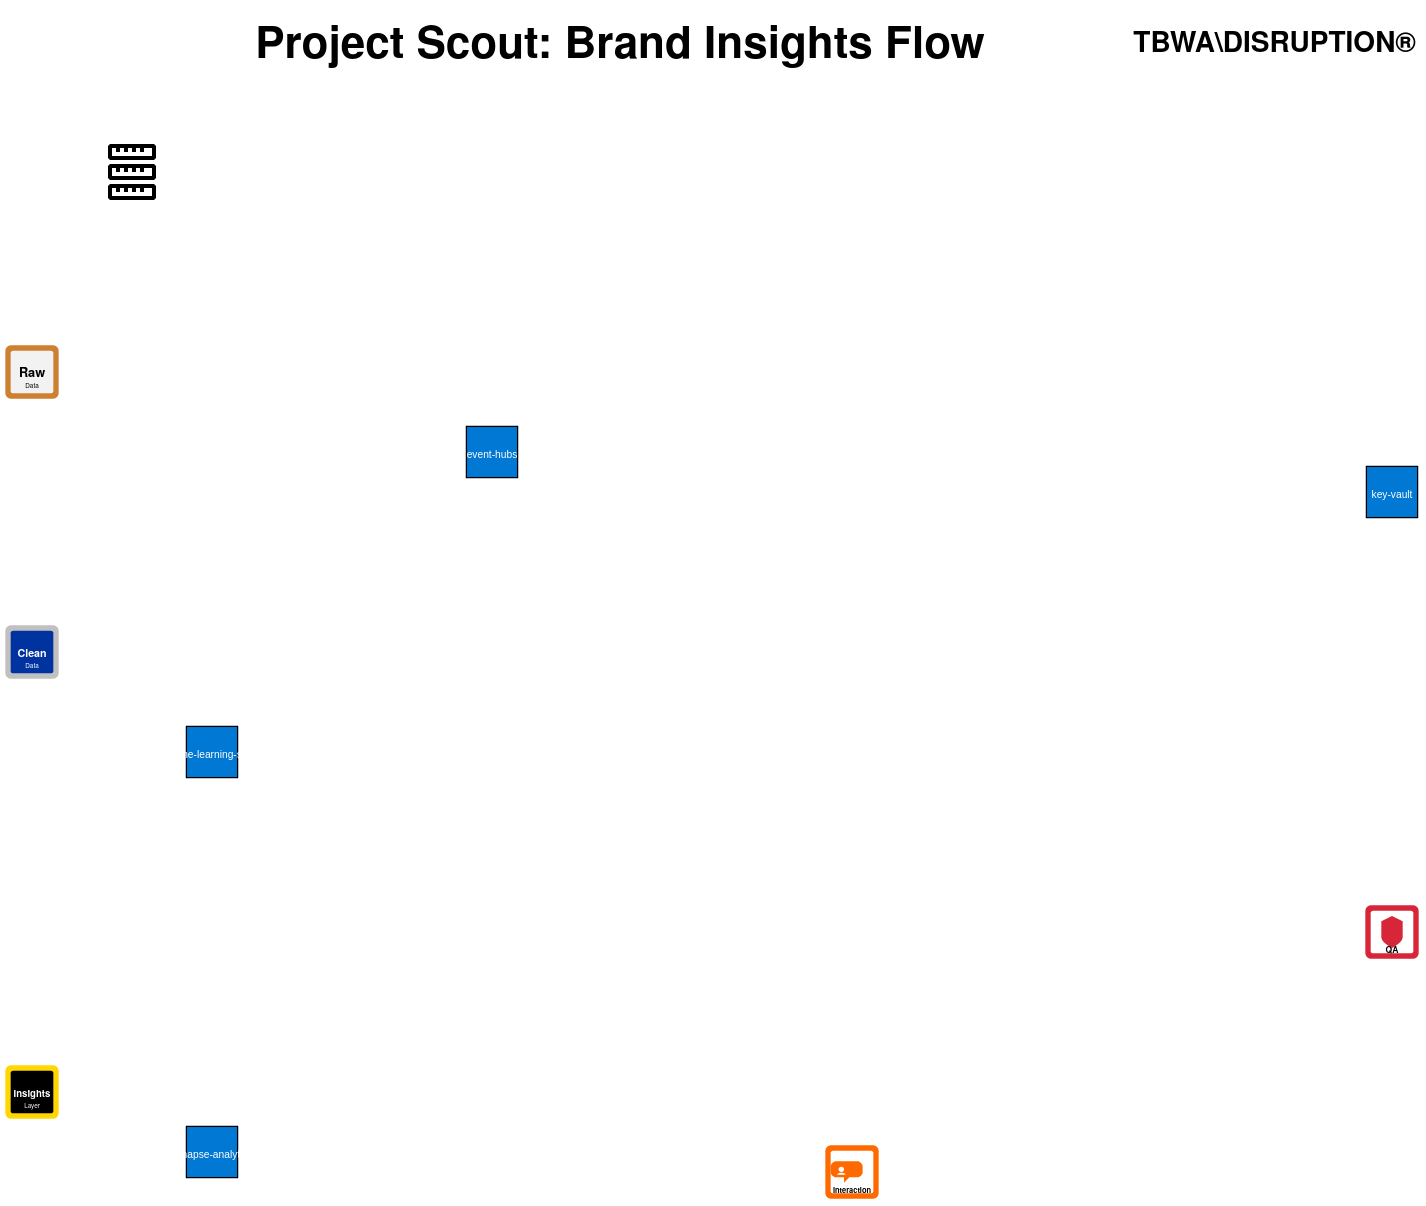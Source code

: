 <mxfile version="21.0.0" type="device">
  <diagram id="C5RBs43oDa-KdzZeNtuy" name="Brand Mentions Flow">
    <mxGraphModel dx="1223" dy="871" grid="1" gridSize="10" guides="1" tooltips="1" connect="1" arrows="1" fold="1" page="1" pageScale="1" pageWidth="827" pageHeight="1169" math="0" shadow="0">
      <root>
        <mxCell id="WIyWlLk6GJQsqaUBKTNV-0" />
        <mxCell id="WIyWlLk6GJQsqaUBKTNV-1" parent="WIyWlLk6GJQsqaUBKTNV-0" />
        <mxCell id="icon_bronze_layer_box_7e036129" value="" style="html=1;image;image=data:image/svg+xml,%3C%3Fxml%20version%3D%271.0%27%20encoding%3D%27UTF-8%27%20standalone%3D%27no%27%3F%3E%20%3Csvg%20width%3D%27120%27%20height%3D%27120%27%20viewBox%3D%270%200%20120%20120%27%20xmlns%3D%27http%3A//www.w3.org/2000/svg%27%3E%20%20%20%3Cstyle%3E%20%20%20%20%20text%20%7B%20font-family%3A%20%27Helvetica%20Neue%27%2C%20Helvetica%2C%20Arial%2C%20sans-serif%3B%20%7D%20%20%20%3C/style%3E%20%20%20%3C%21--%20Bronze%20Layer%20Icon%20--%3E%20%20%20%3Crect%20x%3D%2710%27%20y%3D%2710%27%20width%3D%27100%27%20height%3D%27100%27%20fill%3D%27%23cd7f32%27%20rx%3D%2710%27%20ry%3D%2710%27%20/%3E%20%20%20%3Crect%20x%3D%2720%27%20y%3D%2720%27%20width%3D%2780%27%20height%3D%2780%27%20fill%3D%27%23f2f2f2%27%20rx%3D%275%27%20ry%3D%275%27%20/%3E%20%20%20%3Ctext%20x%3D%2760%27%20y%3D%2770%27%20text-anchor%3D%27middle%27%20font-size%3D%2724%27%20font-weight%3D%27bold%27%3ERaw%3C/text%3E%20%20%20%3Ctext%20x%3D%2760%27%20y%3D%2790%27%20text-anchor%3D%27middle%27%20font-size%3D%2712%27%3EData%3C/text%3E%20%3C/svg%3E;fontSize=12;fontColor=#FFFFFF;" vertex="1" parent="WIyWlLk6GJQsqaUBKTNV-1">
          <mxGeometry x="100.0" y="190.0" width="32" height="32" as="geometry" />
        </mxCell>

        <mxCell id="icon_silver_layer_box_cb482523" value="" style="html=1;image;image=data:image/svg+xml,%3C%3Fxml%20version%3D%271.0%27%20encoding%3D%27UTF-8%27%20standalone%3D%27no%27%3F%3E%20%3Csvg%20width%3D%27120%27%20height%3D%27120%27%20viewBox%3D%270%200%20120%20120%27%20xmlns%3D%27http%3A//www.w3.org/2000/svg%27%3E%20%20%20%3Cstyle%3E%20%20%20%20%20text%20%7B%20font-family%3A%20%27Helvetica%20Neue%27%2C%20Helvetica%2C%20Arial%2C%20sans-serif%3B%20%7D%20%20%20%3C/style%3E%20%20%20%3C%21--%20Silver%20Layer%20Icon%20--%3E%20%20%20%3Crect%20x%3D%2710%27%20y%3D%2710%27%20width%3D%27100%27%20height%3D%27100%27%20fill%3D%27%23c0c0c0%27%20rx%3D%2710%27%20ry%3D%2710%27%20/%3E%20%20%20%3Crect%20x%3D%2720%27%20y%3D%2720%27%20width%3D%2780%27%20height%3D%2780%27%20fill%3D%27%230033A0%27%20rx%3D%275%27%20ry%3D%275%27%20/%3E%20%20%20%3Ctext%20x%3D%2760%27%20y%3D%2770%27%20text-anchor%3D%27middle%27%20font-size%3D%2720%27%20font-weight%3D%27bold%27%20fill%3D%27white%27%3EClean%3C/text%3E%20%20%20%3Ctext%20x%3D%2760%27%20y%3D%2790%27%20text-anchor%3D%27middle%27%20font-size%3D%2712%27%20fill%3D%27white%27%3EData%3C/text%3E%20%3C/svg%3E;fontSize=12;fontColor=#FFFFFF;" vertex="1" parent="WIyWlLk6GJQsqaUBKTNV-1">
          <mxGeometry x="100.0" y="330.0" width="32" height="32" as="geometry" />
        </mxCell>

        <mxCell id="icon_gold_layer_box_6106c602" value="" style="html=1;image;image=data:image/svg+xml,%3C%3Fxml%20version%3D%271.0%27%20encoding%3D%27UTF-8%27%20standalone%3D%27no%27%3F%3E%20%3Csvg%20width%3D%27120%27%20height%3D%27120%27%20viewBox%3D%270%200%20120%20120%27%20xmlns%3D%27http%3A//www.w3.org/2000/svg%27%3E%20%20%20%3Cstyle%3E%20%20%20%20%20text%20%7B%20font-family%3A%20%27Helvetica%20Neue%27%2C%20Helvetica%2C%20Arial%2C%20sans-serif%3B%20%7D%20%20%20%3C/style%3E%20%20%20%3C%21--%20Gold%20Layer%20Icon%20--%3E%20%20%20%3Crect%20x%3D%2710%27%20y%3D%2710%27%20width%3D%27100%27%20height%3D%27100%27%20fill%3D%27%23FFD700%27%20rx%3D%2710%27%20ry%3D%2710%27%20/%3E%20%20%20%3Crect%20x%3D%2720%27%20y%3D%2720%27%20width%3D%2780%27%20height%3D%2780%27%20fill%3D%27%23000000%27%20rx%3D%275%27%20ry%3D%275%27%20/%3E%20%20%20%3Ctext%20x%3D%2760%27%20y%3D%2770%27%20text-anchor%3D%27middle%27%20font-size%3D%2718%27%20font-weight%3D%27bold%27%20fill%3D%27white%27%3EInsights%3C/text%3E%20%20%20%3Ctext%20x%3D%2760%27%20y%3D%2790%27%20text-anchor%3D%27middle%27%20font-size%3D%2712%27%20fill%3D%27white%27%3ELayer%3C/text%3E%20%3C/svg%3E;fontSize=12;fontColor=#FFFFFF;" vertex="1" parent="WIyWlLk6GJQsqaUBKTNV-1">
          <mxGeometry x="100.0" y="550.0" width="32" height="32" as="geometry" />
        </mxCell>

        <mxCell id="icon_qa_monitoring_44008665" value="" style="html=1;image;image=data:image/svg+xml,%3C%3Fxml%20version%3D%271.0%27%20encoding%3D%27UTF-8%27%20standalone%3D%27no%27%3F%3E%20%3Csvg%20width%3D%27120%27%20height%3D%27120%27%20viewBox%3D%270%200%20120%20120%27%20xmlns%3D%27http%3A//www.w3.org/2000/svg%27%3E%20%20%20%3Cstyle%3E%20%20%20%20%20text%20%7B%20font-family%3A%20%27Helvetica%20Neue%27%2C%20Helvetica%2C%20Arial%2C%20sans-serif%3B%20%7D%20%20%20%3C/style%3E%20%20%20%3C%21--%20QA/Guardrails%20Icon%20--%3E%20%20%20%3Crect%20x%3D%2710%27%20y%3D%2710%27%20width%3D%27100%27%20height%3D%27100%27%20fill%3D%27%23D72638%27%20rx%3D%2710%27%20ry%3D%2710%27%20/%3E%20%20%20%3Crect%20x%3D%2720%27%20y%3D%2720%27%20width%3D%2780%27%20height%3D%2780%27%20fill%3D%27%23FFFFFF%27%20rx%3D%275%27%20ry%3D%275%27%20/%3E%20%20%20%3C%21--%20Shield%20shape%20--%3E%20%20%20%3Cpath%20d%3D%27M60%2030%20L80%2040%20L80%2070%20C80%2080%2060%2090%2060%2090%20C60%2090%2040%2080%2040%2070%20L40%2040%20Z%27%20fill%3D%27%23D72638%27%20/%3E%20%20%20%3Ctext%20x%3D%2760%27%20y%3D%27100%27%20text-anchor%3D%27middle%27%20font-size%3D%2716%27%20font-weight%3D%27bold%27%3EQA%3C/text%3E%20%3C/svg%3E;fontSize=12;fontColor=#FFFFFF;" vertex="1" parent="WIyWlLk6GJQsqaUBKTNV-1">
          <mxGeometry x="780.0" y="470.0" width="32" height="32" as="geometry" />
        </mxCell>

        <mxCell id="icon_event_hub_0a813b95" value="" style="html=1;image;image=data:image/svg+xml,%3Csvg%20xmlns%3D%27http%3A//www.w3.org/2000/svg%27%20width%3D%2750%27%20height%3D%2750%27%20viewBox%3D%270%200%2050%2050%27%3E%20%20%20%20%20%20%20%20%20%20%20%20%20%20%20%20%20%3Crect%20width%3D%2740%27%20height%3D%2740%27%20x%3D%275%27%20y%3D%275%27%20fill%3D%27%230078d4%27%20stroke%3D%27%23000%27%20stroke-width%3D%271%27/%3E%20%20%20%20%20%20%20%20%20%20%20%20%20%20%20%20%20%3Ctext%20x%3D%2725%27%20y%3D%2730%27%20font-family%3D%27sans-serif%27%20font-size%3D%278%27%20text-anchor%3D%27middle%27%20fill%3D%27%23fff%27%3Eevent-hubs%3C/text%3E%20%20%20%20%20%20%20%20%20%20%20%20%20%3C/svg%3E;fontSize=12;fontColor=#FFFFFF;" vertex="1" parent="WIyWlLk6GJQsqaUBKTNV-1">
          <mxGeometry x="330.0" y="230.0" width="32" height="32" as="geometry" />
        </mxCell>

        <mxCell id="icon_event_hub_out_3d033a24" value="" style="html=1;image;image=data:image/svg+xml,%3C%3Fxml%20version%3D%271.0%27%20encoding%3D%27UTF-8%27%20standalone%3D%27no%27%3F%3E%20%3Csvg%20width%3D%27120%27%20height%3D%27120%27%20viewBox%3D%270%200%20120%20120%27%20xmlns%3D%27http%3A//www.w3.org/2000/svg%27%3E%20%20%20%3Cstyle%3E%20%20%20%20%20text%20%7B%20font-family%3A%20%27Helvetica%20Neue%27%2C%20Helvetica%2C%20Arial%2C%20sans-serif%3B%20%7D%20%20%20%3C/style%3E%20%20%20%3C%21--%20Interaction%20Data%20Icon%20--%3E%20%20%20%3Crect%20x%3D%2710%27%20y%3D%2710%27%20width%3D%27100%27%20height%3D%27100%27%20fill%3D%27%23FF6A00%27%20rx%3D%2710%27%20ry%3D%2710%27%20/%3E%20%20%20%3Crect%20x%3D%2720%27%20y%3D%2720%27%20width%3D%2780%27%20height%3D%2780%27%20fill%3D%27%23FFFFFF%27%20rx%3D%275%27%20ry%3D%275%27%20/%3E%20%20%20%20%20%20%3C%21--%20Speech%20bubbles%20--%3E%20%20%20%3Cpath%20d%3D%27M30%2040%20L70%2040%20C75%2040%2080%2045%2080%2050%20L80%2060%20C80%2065%2075%2070%2070%2070%20L55%2070%20L45%2080%20L45%2070%20L30%2070%20C25%2070%2020%2065%2020%2060%20L20%2050%20C20%2045%2025%2040%2030%2040%20Z%27%20fill%3D%27%23FF6A00%27%20/%3E%20%20%20%20%20%20%3C%21--%20User%20silhouette%20in%20bubble%20--%3E%20%20%20%3Ccircle%20cx%3D%2740%27%20cy%3D%2755%27%20r%3D%275%27%20fill%3D%27%23FFFFFF%27%20/%3E%20%20%20%3Cpath%20d%3D%27M32%2065%20C32%2060%2048%2060%2048%2065%27%20fill%3D%27%23FFFFFF%27%20/%3E%20%20%20%20%20%20%3Ctext%20x%3D%2760%27%20y%3D%27100%27%20text-anchor%3D%27middle%27%20font-size%3D%2714%27%20font-weight%3D%27bold%27%3EInteraction%3C/text%3E%20%3C/svg%3E;fontSize=12;fontColor=#FFFFFF;" vertex="1" parent="WIyWlLk6GJQsqaUBKTNV-1">
          <mxGeometry x="510.0" y="590.0" width="32" height="32" as="geometry" />
        </mxCell>

        <mxCell id="icon_azure_ml_8a7d2cac" value="" style="html=1;image;image=data:image/svg+xml,%3Csvg%20xmlns%3D%27http%3A//www.w3.org/2000/svg%27%20width%3D%2750%27%20height%3D%2750%27%20viewBox%3D%270%200%2050%2050%27%3E%20%20%20%20%20%20%20%20%20%20%20%20%20%20%20%20%20%3Crect%20width%3D%2740%27%20height%3D%2740%27%20x%3D%275%27%20y%3D%275%27%20fill%3D%27%230078d4%27%20stroke%3D%27%23000%27%20stroke-width%3D%271%27/%3E%20%20%20%20%20%20%20%20%20%20%20%20%20%20%20%20%20%3Ctext%20x%3D%2725%27%20y%3D%2730%27%20font-family%3D%27sans-serif%27%20font-size%3D%278%27%20text-anchor%3D%27middle%27%20fill%3D%27%23fff%27%3Emachine-learning-service%3C/text%3E%20%20%20%20%20%20%20%20%20%20%20%20%20%3C/svg%3E;fontSize=12;fontColor=#FFFFFF;" vertex="1" parent="WIyWlLk6GJQsqaUBKTNV-1">
          <mxGeometry x="190.0" y="380.0" width="32" height="32" as="geometry" />
        </mxCell>

        <mxCell id="icon_azure_sql_e345cc0e" value="" style="html=1;image;image=data:image/svg+xml,%3Csvg%20xmlns%3D%27http%3A//www.w3.org/2000/svg%27%20width%3D%2750%27%20height%3D%2750%27%20viewBox%3D%270%200%2050%2050%27%3E%20%20%20%20%20%20%20%20%20%20%20%20%20%20%20%20%20%3Crect%20width%3D%2740%27%20height%3D%2740%27%20x%3D%275%27%20y%3D%275%27%20fill%3D%27%230078d4%27%20stroke%3D%27%23000%27%20stroke-width%3D%271%27/%3E%20%20%20%20%20%20%20%20%20%20%20%20%20%20%20%20%20%3Ctext%20x%3D%2725%27%20y%3D%2730%27%20font-family%3D%27sans-serif%27%20font-size%3D%278%27%20text-anchor%3D%27middle%27%20fill%3D%27%23fff%27%3Esynapse-analytics%3C/text%3E%20%20%20%20%20%20%20%20%20%20%20%20%20%3C/svg%3E;fontSize=12;fontColor=#FFFFFF;" vertex="1" parent="WIyWlLk6GJQsqaUBKTNV-1">
          <mxGeometry x="190.0" y="580.0" width="32" height="32" as="geometry" />
        </mxCell>

        <mxCell id="icon_data_source_1_890f415a" value="" style="html=1;image;image=data:image/svg+xml,%3Csvg%20width%3D%2716%27%20height%3D%2716%27%20viewBox%3D%270%200%2016%2016%27%20xmlns%3D%27http%3A//www.w3.org/2000/svg%27%20fill%3D%27currentColor%27%3E%3Cpath%20fill-rule%3D%27evenodd%27%20clip-rule%3D%27evenodd%27%20d%3D%27M2.5%205L2%204.5v-3l.5-.5h11l.5.5v3l-.5.5h-11zM10%202H9v1H8V2H7v1H6V2H5v1H4V2H3v2h10V2h-2v1h-1V2zm-7.5%208L2%209.5v-3l.5-.5h11l.5.5v3l-.5.5h-11zM6%207H5v1H4V7H3v2h10V7h-2v1h-1V7H9v1H8V7H7v1H6V7zm7.5%208l.5-.5v-3l-.5-.5h-11l-.5.5v3l.5.5h11zM3%2014v-2h1v1h1v-1h1v1h1v-1h1v1h1v-1h1v1h1v-1h2v2H3z%27/%3E%3C/svg%3E;fontSize=12;fontColor=#FFFFFF;" vertex="1" parent="WIyWlLk6GJQsqaUBKTNV-1">
          <mxGeometry x="150.0" y="90.0" width="32" height="32" as="geometry" />
        </mxCell>

        <mxCell id="icon_key_vault_421e634d" value="" style="html=1;image;image=data:image/svg+xml,%3Csvg%20xmlns%3D%27http%3A//www.w3.org/2000/svg%27%20width%3D%2750%27%20height%3D%2750%27%20viewBox%3D%270%200%2050%2050%27%3E%20%20%20%20%20%20%20%20%20%20%20%20%20%20%20%20%20%3Crect%20width%3D%2740%27%20height%3D%2740%27%20x%3D%275%27%20y%3D%275%27%20fill%3D%27%230078d4%27%20stroke%3D%27%23000%27%20stroke-width%3D%271%27/%3E%20%20%20%20%20%20%20%20%20%20%20%20%20%20%20%20%20%3Ctext%20x%3D%2725%27%20y%3D%2730%27%20font-family%3D%27sans-serif%27%20font-size%3D%278%27%20text-anchor%3D%27middle%27%20fill%3D%27%23fff%27%3Ekey-vault%3C/text%3E%20%20%20%20%20%20%20%20%20%20%20%20%20%3C/svg%3E;fontSize=12;fontColor=#FFFFFF;" vertex="1" parent="WIyWlLk6GJQsqaUBKTNV-1">
          <mxGeometry x="780.0" y="250.0" width="32" height="32" as="geometry" />
        </mxCell>
        
        <!-- Title -->
        <mxCell id="title" value="Project Scout: Brand Insights Flow" style="text;html=1;strokeColor=none;fillColor=none;align=center;verticalAlign=middle;whiteSpace=wrap;rounded=0;fontSize=22;fontStyle=1;fontFamily=Helvetica Neue,Helvetica,Arial,sans-serif;" vertex="1" parent="WIyWlLk6GJQsqaUBKTNV-1">
          <mxGeometry x="180" y="20" width="460" height="40" as="geometry" />
        </mxCell>
        
        <!-- TBWA Logo -->
        <mxCell id="tbwa_logo" value="TBWA\DISRUPTION®" style="text;html=1;strokeColor=none;fillColor=none;align=right;verticalAlign=middle;whiteSpace=wrap;rounded=0;fontSize=14;fontStyle=1;fontFamily=Helvetica Neue,Helvetica,Arial,sans-serif;" vertex="1" parent="WIyWlLk6GJQsqaUBKTNV-1">
          <mxGeometry x="650" y="30" width="160" height="20" as="geometry" />
        </mxCell>

        <!-- Data Sources -->
        <mxCell id="data_source_1" value="Raspberry Pi<br>(STT Transcripts)" style="shape=parallelogram;perimeter=parallelogramPerimeter;whiteSpace=wrap;html=1;fixedSize=1;fillColor=#F2F2F2;strokeColor=#2C2C2C;strokeWidth=2;fontFamily=Helvetica Neue,Helvetica,Arial,sans-serif;fontStyle=1" vertex="1" parent="WIyWlLk6GJQsqaUBKTNV-1">
          <mxGeometry x="140" y="80" width="140" height="60" as="geometry" />
        </mxCell>
        
        <mxCell id="data_source_2" value="Shelf Camera<br>(Image Data)" style="shape=parallelogram;perimeter=parallelogramPerimeter;whiteSpace=wrap;html=1;fixedSize=1;fillColor=#F2F2F2;strokeColor=#2C2C2C;strokeWidth=2;fontFamily=Helvetica Neue,Helvetica,Arial,sans-serif;fontStyle=1" vertex="1" parent="WIyWlLk6GJQsqaUBKTNV-1">
          <mxGeometry x="330" y="80" width="140" height="60" as="geometry" />
        </mxCell>
        
        <mxCell id="data_source_3" value="Chat Interactions<br>(Text Data)" style="shape=parallelogram;perimeter=parallelogramPerimeter;whiteSpace=wrap;html=1;fixedSize=1;fillColor=#FF6A00;strokeColor=#2C2C2C;strokeWidth=2;fontFamily=Helvetica Neue,Helvetica,Arial,sans-serif;fontStyle=1;fontColor=#FFFFFF;" vertex="1" parent="WIyWlLk6GJQsqaUBKTNV-1">
          <mxGeometry x="520" y="80" width="140" height="60" as="geometry" />
        </mxCell>
        
        <!-- Bronze Layer -->
        <mxCell id="bronze_layer_box" value="" style="rounded=0;whiteSpace=wrap;html=1;fillColor=#F2F2F2;strokeColor=#2C2C2C;strokeWidth=2;opacity=80;" vertex="1" parent="WIyWlLk6GJQsqaUBKTNV-1">
          <mxGeometry x="90" y="180" width="640" height="120" as="geometry" />
        </mxCell>
        
        <mxCell id="bronze_layer_title" value="&lt;div style="text-align: left;">RAW DATA LAYER</div>" style="text;html=1;strokeColor=none;fillColor=none;align=left;verticalAlign=middle;whiteSpace=wrap;rounded=0;fontSize=16;fontStyle=1;fontFamily=Helvetica Neue,Helvetica,Arial,sans-serif;" vertex="1" parent="WIyWlLk6GJQsqaUBKTNV-1">
          <mxGeometry x="100" y="190" width="150" height="30" as="geometry" />
        </mxCell>
        
        <mxCell id="event_hub" value="Azure EventHub<br>(Data Ingestion)" style="rounded=0;whiteSpace=wrap;html=1;fillColor=#000000;strokeColor=#2C2C2C;strokeWidth=2;fontFamily=Helvetica Neue,Helvetica,Arial,sans-serif;fontStyle=1;fontColor=#FFFFFF;" vertex="1" parent="WIyWlLk6GJQsqaUBKTNV-1">
          <mxGeometry x="320" y="220" width="160" height="60" as="geometry" />
        </mxCell>
        
        <mxCell id="bronze_storage" value="Data Lake Storage<br>/bronze/audio_raw/<br>/bronze/images_raw/<br>/bronze/chat_raw/" style="shape=cylinder3;whiteSpace=wrap;html=1;boundedLbl=1;backgroundOutline=1;size=15;fillColor=#F2F2F2;strokeColor=#2C2C2C;strokeWidth=2;fontFamily=Helvetica Neue,Helvetica,Arial,sans-serif;fontStyle=1" vertex="1" parent="WIyWlLk6GJQsqaUBKTNV-1">
          <mxGeometry x="520" y="200" width="180" height="80" as="geometry" />
        </mxCell>
        
        <!-- Silver Layer -->
        <mxCell id="silver_layer_box" value="" style="rounded=0;whiteSpace=wrap;html=1;fillColor=#0033A0;strokeColor=#2C2C2C;strokeWidth=2;opacity=10;" vertex="1" parent="WIyWlLk6GJQsqaUBKTNV-1">
          <mxGeometry x="90" y="320" width="640" height="200" as="geometry" />
        </mxCell>
        
        <mxCell id="silver_layer_title" value="&lt;div style="text-align: left;">PROCESSING LAYER</div>" style="text;html=1;strokeColor=none;fillColor=none;align=left;verticalAlign=middle;whiteSpace=wrap;rounded=0;fontSize=16;fontStyle=1;fontFamily=Helvetica Neue,Helvetica,Arial,sans-serif;" vertex="1" parent="WIyWlLk6GJQsqaUBKTNV-1">
          <mxGeometry x="100" y="330" width="150" height="30" as="geometry" />
        </mxCell>
        
        <mxCell id="azure_ml" value="Azure ML Workspace" style="rounded=0;whiteSpace=wrap;html=1;fillColor=#0033A0;strokeColor=#2C2C2C;strokeWidth=2;fontFamily=Helvetica Neue,Helvetica,Arial,sans-serif;fontStyle=1;fontColor=#FFFFFF;" vertex="1" parent="WIyWlLk6GJQsqaUBKTNV-1">
          <mxGeometry x="180" y="370" width="160" height="40" as="geometry" />
        </mxCell>
        
        <mxCell id="genai_enricher" value="Brand Detection Engine<br>(LLM-powered)" style="shape=process;whiteSpace=wrap;html=1;backgroundOutline=1;fillColor=#0033A0;strokeColor=#2C2C2C;strokeWidth=2;fontFamily=Helvetica Neue,Helvetica,Arial,sans-serif;fontStyle=1;fontColor=#FFFFFF;" vertex="1" parent="WIyWlLk6GJQsqaUBKTNV-1">
          <mxGeometry x="180" y="440" width="160" height="60" as="geometry" />
        </mxCell>
        
        <mxCell id="validation" value="Data Validation<br>Quality Checks" style="rhombus;whiteSpace=wrap;html=1;fillColor=#D72638;strokeColor=#2C2C2C;strokeWidth=2;fontFamily=Helvetica Neue,Helvetica,Arial,sans-serif;fontStyle=1;fontColor=#FFFFFF;" vertex="1" parent="WIyWlLk6GJQsqaUBKTNV-1">
          <mxGeometry x="413.5" y="370" width="160" height="130" as="geometry" />
        </mxCell>
        
        <mxCell id="pulser_ops" value="Workflow Automation:<br>- Enrichment Pipeline<br>- QA Validation<br>- Metadata Tagging" style="rounded=0;whiteSpace=wrap;html=1;fillColor=#000000;strokeColor=#2C2C2C;strokeWidth=2;fontFamily=Helvetica Neue,Helvetica,Arial,sans-serif;fontStyle=1;fontColor=#FFFFFF;" vertex="1" parent="WIyWlLk6GJQsqaUBKTNV-1">
          <mxGeometry x="590" y="390" width="120" height="80" as="geometry" />
        </mxCell>
        
        <!-- Gold Layer -->
        <mxCell id="gold_layer_box" value="" style="rounded=0;whiteSpace=wrap;html=1;fillColor=#FFD700;strokeColor=#2C2C2C;strokeWidth=2;opacity=20;" vertex="1" parent="WIyWlLk6GJQsqaUBKTNV-1">
          <mxGeometry x="90" y="540" width="640" height="200" as="geometry" />
        </mxCell>
        
        <mxCell id="gold_layer_title" value="&lt;div style="text-align: left;">INSIGHTS LAYER</div>" style="text;html=1;strokeColor=none;fillColor=none;align=left;verticalAlign=middle;whiteSpace=wrap;rounded=0;fontSize=16;fontStyle=1;fontFamily=Helvetica Neue,Helvetica,Arial,sans-serif;" vertex="1" parent="WIyWlLk6GJQsqaUBKTNV-1">
          <mxGeometry x="100" y="550" width="150" height="30" as="geometry" />
        </mxCell>
        
        <mxCell id="azure_sql" value="Azure SQL" style="shape=cylinder3;whiteSpace=wrap;html=1;boundedLbl=1;backgroundOutline=1;size=15;fillColor=#0033A0;strokeColor=#2C2C2C;strokeWidth=2;fontFamily=Helvetica Neue,Helvetica,Arial,sans-serif;fontStyle=1;fontColor=#FFFFFF;" vertex="1" parent="WIyWlLk6GJQsqaUBKTNV-1">
          <mxGeometry x="180" y="570" width="120" height="80" as="geometry" />
        </mxCell>
        
        <mxCell id="brand_mentions_table" value="&lt;div style="text-align: left;"><b>Brand Insights Table</b><br>insight_id<br>source_id<br>brand_name<br>product_line<br>category<br>mention_context<br>timestamp<br>confidence_score</div>" style="shape=internalStorage;whiteSpace=wrap;html=1;backgroundOutline=1;fillColor=#FFD700;strokeColor=#2C2C2C;strokeWidth=2;fontFamily=Helvetica Neue,Helvetica,Arial,sans-serif;" vertex="1" parent="WIyWlLk6GJQsqaUBKTNV-1">
          <mxGeometry x="140" y="670" width="160" height="160" as="geometry" />
        </mxCell>
        
        <mxCell id="mention_scores_table" value="&lt;div style="text-align: left;"><b>Insight Analytics Table</b><br>analytics_id<br>insight_id<br>sentiment_score<br>intent_score<br>relevance_score<br>actionability_score<br>timeliness_score<br>value_index</div>" style="shape=internalStorage;whiteSpace=wrap;html=1;backgroundOutline=1;fillColor=#FFD700;strokeColor=#2C2C2C;strokeWidth=2;fontFamily=Helvetica Neue,Helvetica,Arial,sans-serif;" vertex="1" parent="WIyWlLk6GJQsqaUBKTNV-1">
          <mxGeometry x="320" y="670" width="160" height="160" as="geometry" />
        </mxCell>
        
        <mxCell id="event_hub_out" value="Real-time Insights<br>(Event Stream)" style="rounded=0;whiteSpace=wrap;html=1;fillColor=#FF6A00;strokeColor=#2C2C2C;strokeWidth=2;fontFamily=Helvetica Neue,Helvetica,Arial,sans-serif;fontStyle=1;fontColor=#FFFFFF;" vertex="1" parent="WIyWlLk6GJQsqaUBKTNV-1">
          <mxGeometry x="500" y="580" width="170" height="60" as="geometry" />
        </mxCell>
        
        <!-- Dashboard Layer -->
        <mxCell id="dashboard_layer_box" value="" style="rounded=0;whiteSpace=wrap;html=1;fillColor=#FFD700;strokeColor=#2C2C2C;strokeWidth=3;opacity=80;" vertex="1" parent="WIyWlLk6GJQsqaUBKTNV-1">
          <mxGeometry x="90" y="850" width="640" height="120" as="geometry" />
        </mxCell>
        
        <mxCell id="dashboard_layer_title" value="&lt;div style="text-align: left;">VISUALIZATION LAYER</div>" style="text;html=1;strokeColor=none;fillColor=none;align=left;verticalAlign=middle;whiteSpace=wrap;rounded=0;fontSize=16;fontStyle=1;fontFamily=Helvetica Neue,Helvetica,Arial,sans-serif;" vertex="1" parent="WIyWlLk6GJQsqaUBKTNV-1">
          <mxGeometry x="100" y="860" width="170" height="30" as="geometry" />
        </mxCell>
        
        <mxCell id="react_dashboard" value="Brand Insights Dashboard" style="rounded=0;whiteSpace=wrap;html=1;fillColor=#FFD700;strokeColor=#2C2C2C;strokeWidth=2;fontFamily=Helvetica Neue,Helvetica,Arial,sans-serif;fontStyle=1" vertex="1" parent="WIyWlLk6GJQsqaUBKTNV-1">
          <mxGeometry x="200" y="890" width="420" height="60" as="geometry" />
        </mxCell>
        
        <!-- Governance -->
        <mxCell id="governance_box" value="" style="rounded=0;whiteSpace=wrap;html=1;fillColor=#000000;strokeColor=#2C2C2C;strokeWidth=2;opacity=90;" vertex="1" parent="WIyWlLk6GJQsqaUBKTNV-1">
          <mxGeometry x="750" y="180" width="160" height="670" as="geometry" />
        </mxCell>
        
        <mxCell id="governance_title" value="GOVERNANCE" style="text;html=1;strokeColor=none;fillColor=none;align=center;verticalAlign=middle;whiteSpace=wrap;rounded=0;fontSize=16;fontStyle=1;fontFamily=Helvetica Neue,Helvetica,Arial,sans-serif;fontColor=#FFFFFF;" vertex="1" parent="WIyWlLk6GJQsqaUBKTNV-1">
          <mxGeometry x="770" y="190" width="120" height="30" as="geometry" />
        </mxCell>
        
        <mxCell id="key_vault" value="Azure Key Vault<br>(Secure Credentials)" style="shape=hexagon;perimeter=hexagonPerimeter2;whiteSpace=wrap;html=1;fixedSize=1;fillColor=#F2F2F2;strokeColor=#2C2C2C;strokeWidth=2;fontFamily=Helvetica Neue,Helvetica,Arial,sans-serif;fontStyle=1" vertex="1" parent="WIyWlLk6GJQsqaUBKTNV-1">
          <mxGeometry x="770" y="240" width="120" height="80" as="geometry" />
        </mxCell>
        
        <mxCell id="metadata" value="Metadata Store<br>(YAML Config)" style="shape=document;whiteSpace=wrap;html=1;boundedLbl=1;fillColor=#F2F2F2;strokeColor=#2C2C2C;strokeWidth=2;fontFamily=Helvetica Neue,Helvetica,Arial,sans-serif;fontStyle=1" vertex="1" parent="WIyWlLk6GJQsqaUBKTNV-1">
          <mxGeometry x="770" y="350" width="120" height="80" as="geometry" />
        </mxCell>
        
        <mxCell id="qa_monitoring" value="Quality Assurance<br>Monitoring Service" style="rounded=0;whiteSpace=wrap;html=1;fillColor=#D72638;strokeColor=#2C2C2C;strokeWidth=2;fontFamily=Helvetica Neue,Helvetica,Arial,sans-serif;fontStyle=1;fontColor=#FFFFFF;" vertex="1" parent="WIyWlLk6GJQsqaUBKTNV-1">
          <mxGeometry x="770" y="460" width="120" height="60" as="geometry" />
        </mxCell>
        
        <!-- Connections -->
        <mxCell id="conn_1" value="" style="endArrow=block;html=1;rounded=0;exitX=0.5;exitY=1;exitDx=0;exitDy=0;entryX=0.25;entryY=0;entryDx=0;entryDy=0;endFill=1;strokeWidth=2;strokeColor=#2C2C2C;" edge="1" parent="WIyWlLk6GJQsqaUBKTNV-1" source="data_source_1" target="event_hub">
          <mxGeometry width="50" height="50" relative="1" as="geometry">
            <mxPoint x="390" y="410" as="sourcePoint" />
            <mxPoint x="440" y="360" as="targetPoint" />
          </mxGeometry>
        </mxCell>
        
        <mxCell id="conn_2" value="" style="endArrow=block;html=1;rounded=0;exitX=0.5;exitY=1;exitDx=0;exitDy=0;entryX=0.5;entryY=0;entryDx=0;entryDy=0;endFill=1;strokeWidth=2;strokeColor=#2C2C2C;" edge="1" parent="WIyWlLk6GJQsqaUBKTNV-1" source="data_source_2" target="event_hub">
          <mxGeometry width="50" height="50" relative="1" as="geometry">
            <mxPoint x="390" y="410" as="sourcePoint" />
            <mxPoint x="440" y="360" as="targetPoint" />
          </mxGeometry>
        </mxCell>
        
        <mxCell id="conn_3" value="" style="endArrow=block;html=1;rounded=0;exitX=0.5;exitY=1;exitDx=0;exitDy=0;entryX=0.75;entryY=0;entryDx=0;entryDy=0;endFill=1;strokeWidth=2;strokeColor=#2C2C2C;" edge="1" parent="WIyWlLk6GJQsqaUBKTNV-1" source="data_source_3" target="event_hub">
          <mxGeometry width="50" height="50" relative="1" as="geometry">
            <mxPoint x="390" y="410" as="sourcePoint" />
            <mxPoint x="440" y="360" as="targetPoint" />
          </mxGeometry>
        </mxCell>
        
        <mxCell id="conn_4" value="" style="endArrow=block;html=1;rounded=0;exitX=1;exitY=0.5;exitDx=0;exitDy=0;entryX=0;entryY=0.5;entryDx=0;entryDy=0;entryPerimeter=0;endFill=1;strokeWidth=2;strokeColor=#2C2C2C;" edge="1" parent="WIyWlLk6GJQsqaUBKTNV-1" source="event_hub" target="bronze_storage">
          <mxGeometry width="50" height="50" relative="1" as="geometry">
            <mxPoint x="390" y="410" as="sourcePoint" />
            <mxPoint x="440" y="360" as="targetPoint" />
          </mxGeometry>
        </mxCell>
        
        <mxCell id="conn_5" value="" style="endArrow=block;html=1;rounded=0;exitX=0.5;exitY=1;exitDx=0;exitDy=0;exitPerimeter=0;entryX=0.75;entryY=0;entryDx=0;entryDy=0;edgeStyle=orthogonalEdgeStyle;endFill=1;strokeWidth=2;strokeColor=#2C2C2C;" edge="1" parent="WIyWlLk6GJQsqaUBKTNV-1" source="bronze_storage" target="azure_ml">
          <mxGeometry width="50" height="50" relative="1" as="geometry">
            <mxPoint x="390" y="410" as="sourcePoint" />
            <mxPoint x="440" y="360" as="targetPoint" />
            <Array as="points">
              <mxPoint x="600" y="310" />
              <mxPoint x="300" y="310" />
            </Array>
          </mxGeometry>
        </mxCell>
        
        <mxCell id="conn_6" value="" style="endArrow=block;html=1;rounded=0;exitX=0.5;exitY=1;exitDx=0;exitDy=0;entryX=0.5;entryY=0;entryDx=0;entryDy=0;endFill=1;strokeWidth=2;strokeColor=#2C2C2C;" edge="1" parent="WIyWlLk6GJQsqaUBKTNV-1" source="azure_ml" target="genai_enricher">
          <mxGeometry width="50" height="50" relative="1" as="geometry">
            <mxPoint x="390" y="410" as="sourcePoint" />
            <mxPoint x="440" y="360" as="targetPoint" />
          </mxGeometry>
        </mxCell>
        
        <mxCell id="conn_7" value="" style="endArrow=block;html=1;rounded=0;exitX=1;exitY=0.5;exitDx=0;exitDy=0;entryX=0;entryY=0.5;entryDx=0;entryDy=0;endFill=1;strokeWidth=2;strokeColor=#2C2C2C;" edge="1" parent="WIyWlLk6GJQsqaUBKTNV-1" source="genai_enricher" target="validation">
          <mxGeometry width="50" height="50" relative="1" as="geometry">
            <mxPoint x="390" y="410" as="sourcePoint" />
            <mxPoint x="440" y="360" as="targetPoint" />
          </mxGeometry>
        </mxCell>
        
        <mxCell id="conn_8" value="" style="endArrow=block;html=1;rounded=0;exitX=1;exitY=0.5;exitDx=0;exitDy=0;entryX=0;entryY=0.5;entryDx=0;entryDy=0;endFill=1;strokeWidth=2;strokeColor=#2C2C2C;" edge="1" parent="WIyWlLk6GJQsqaUBKTNV-1" source="validation" target="pulser_ops">
          <mxGeometry width="50" height="50" relative="1" as="geometry">
            <mxPoint x="390" y="410" as="sourcePoint" />
            <mxPoint x="440" y="360" as="targetPoint" />
          </mxGeometry>
        </mxCell>
        
        <mxCell id="conn_9" value="" style="endArrow=block;html=1;rounded=0;exitX=0.5;exitY=1;exitDx=0;exitDy=0;entryX=0.75;entryY=0;entryDx=0;entryDy=0;entryPerimeter=0;edgeStyle=orthogonalEdgeStyle;endFill=1;strokeWidth=2;strokeColor=#2C2C2C;" edge="1" parent="WIyWlLk6GJQsqaUBKTNV-1" source="validation" target="azure_sql">
          <mxGeometry width="50" height="50" relative="1" as="geometry">
            <mxPoint x="390" y="510" as="sourcePoint" />
            <mxPoint x="440" y="460" as="targetPoint" />
            <Array as="points">
              <mxPoint x="494" y="530" />
              <mxPoint x="270" y="530" />
            </Array>
          </mxGeometry>
        </mxCell>
        
        <mxCell id="conn_10" value="" style="endArrow=block;html=1;rounded=0;exitX=0.5;exitY=1;exitDx=0;exitDy=0;entryX=0.5;entryY=0;entryDx=0;entryDy=0;edgeStyle=orthogonalEdgeStyle;endFill=1;strokeWidth=2;strokeColor=#2C2C2C;" edge="1" parent="WIyWlLk6GJQsqaUBKTNV-1" source="validation" target="event_hub_out">
          <mxGeometry width="50" height="50" relative="1" as="geometry">
            <mxPoint x="390" y="510" as="sourcePoint" />
            <mxPoint x="440" y="460" as="targetPoint" />
            <Array as="points">
              <mxPoint x="494" y="530" />
              <mxPoint x="585" y="530" />
            </Array>
          </mxGeometry>
        </mxCell>
        
        <mxCell id="conn_11" value="" style="endArrow=block;html=1;rounded=0;exitX=0.5;exitY=1;exitDx=0;exitDy=0;exitPerimeter=0;entryX=0.25;entryY=0;entryDx=0;entryDy=0;edgeStyle=orthogonalEdgeStyle;endFill=1;strokeWidth=2;strokeColor=#2C2C2C;" edge="1" parent="WIyWlLk6GJQsqaUBKTNV-1" source="azure_sql" target="brand_mentions_table">
          <mxGeometry width="50" height="50" relative="1" as="geometry">
            <mxPoint x="390" y="620" as="sourcePoint" />
            <mxPoint x="440" y="570" as="targetPoint" />
            <Array as="points">
              <mxPoint x="240" y="650" />
              <mxPoint x="180" y="650" />
            </Array>
          </mxGeometry>
        </mxCell>
        
        <mxCell id="conn_12" value="" style="endArrow=block;html=1;rounded=0;exitX=0.5;exitY=1;exitDx=0;exitDy=0;exitPerimeter=0;entryX=0.25;entryY=0;entryDx=0;entryDy=0;edgeStyle=orthogonalEdgeStyle;endFill=1;strokeWidth=2;strokeColor=#2C2C2C;" edge="1" parent="WIyWlLk6GJQsqaUBKTNV-1" source="azure_sql" target="mention_scores_table">
          <mxGeometry width="50" height="50" relative="1" as="geometry">
            <mxPoint x="390" y="620" as="sourcePoint" />
            <mxPoint x="440" y="570" as="targetPoint" />
            <Array as="points">
              <mxPoint x="240" y="650" />
              <mxPoint x="360" y="650" />
            </Array>
          </mxGeometry>
        </mxCell>
        
        <mxCell id="conn_13" value="" style="endArrow=block;html=1;rounded=0;entryX=0.5;entryY=0;entryDx=0;entryDy=0;edgeStyle=orthogonalEdgeStyle;endFill=1;strokeWidth=2;strokeColor=#2C2C2C;" edge="1" parent="WIyWlLk6GJQsqaUBKTNV-1" target="react_dashboard">
          <mxGeometry width="50" height="50" relative="1" as="geometry">
            <mxPoint x="410" y="830" as="sourcePoint" />
            <mxPoint x="440" y="780" as="targetPoint" />
          </mxGeometry>
        </mxCell>
        
        <mxCell id="brand_mentions_connector" value="" style="endArrow=none;html=1;rounded=0;exitX=0.5;exitY=1;exitDx=0;exitDy=0;edgeStyle=orthogonalEdgeStyle;strokeWidth=2;strokeColor=#2C2C2C;" edge="1" parent="WIyWlLk6GJQsqaUBKTNV-1" source="brand_mentions_table">
          <mxGeometry width="50" height="50" relative="1" as="geometry">
            <mxPoint x="390" y="720" as="sourcePoint" />
            <mxPoint x="410" y="830" as="targetPoint" />
            <Array as="points">
              <mxPoint x="220" y="830" />
            </Array>
          </mxGeometry>
        </mxCell>
        
        <mxCell id="mention_scores_connector" value="" style="endArrow=none;html=1;rounded=0;exitX=0.5;exitY=1;exitDx=0;exitDy=0;edgeStyle=orthogonalEdgeStyle;strokeWidth=2;strokeColor=#2C2C2C;" edge="1" parent="WIyWlLk6GJQsqaUBKTNV-1" source="mention_scores_table">
          <mxGeometry width="50" height="50" relative="1" as="geometry">
            <mxPoint x="390" y="720" as="sourcePoint" />
            <mxPoint x="410" y="830" as="targetPoint" />
            <Array as="points">
              <mxPoint x="400" y="830" />
            </Array>
          </mxGeometry>
        </mxCell>
        
        <mxCell id="event_hub_out_connector" value="" style="endArrow=none;html=1;rounded=0;exitX=0.5;exitY=1;exitDx=0;exitDy=0;edgeStyle=orthogonalEdgeStyle;strokeWidth=2;strokeColor=#2C2C2C;" edge="1" parent="WIyWlLk6GJQsqaUBKTNV-1" source="event_hub_out">
          <mxGeometry width="50" height="50" relative="1" as="geometry">
            <mxPoint x="390" y="720" as="sourcePoint" />
            <mxPoint x="410" y="830" as="targetPoint" />
            <Array as="points">
              <mxPoint x="585" y="830" />
            </Array>
          </mxGeometry>
        </mxCell>
        
        <!-- Expanded Brand Mention Structure -->
        <mxCell id="expanded_brand_mention" value="<b>Insight Structure&lt;/b&gt;" style="swimlane;fontStyle=1;childLayout=stackLayout;horizontal=1;startSize=30;horizontalStack=0;resizeParent=1;resizeParentMax=0;resizeLast=0;collapsible=1;marginBottom=0;whiteSpace=wrap;html=1;fillColor=#FFD700;strokeColor=#2C2C2C;strokeWidth=2;fontFamily=Helvetica Neue,Helvetica,Arial,sans-serif;" vertex="1" parent="WIyWlLk6GJQsqaUBKTNV-1">
          <mxGeometry x="500" y="670" width="190" height="140" as="geometry" />
        </mxCell>
        
        <mxCell id="ebm_1" value="&lt;div style="text-align: left;">Identity: {brand, product, category}</div>" style="text;strokeColor=#2C2C2C;fillColor=#FFD700;align=left;verticalAlign=middle;spacingLeft=4;spacingRight=4;overflow=hidden;points=[[0,0.5],[1,0.5]];portConstraint=eastwest;rotatable=0;whiteSpace=wrap;html=1;fontFamily=Helvetica Neue,Helvetica,Arial,sans-serif;fontStyle=1" vertex="1" parent="expanded_brand_mention">
          <mxGeometry y="30" width="190" height="30" as="geometry" />
        </mxCell>
        
        <mxCell id="ebm_2" value="&lt;div style="text-align: left;">Context: {location, situation, timing}</div>" style="text;strokeColor=#2C2C2C;fillColor=#FFD700;align=left;verticalAlign=middle;spacingLeft=4;spacingRight=4;overflow=hidden;points=[[0,0.5],[1,0.5]];portConstraint=eastwest;rotatable=0;whiteSpace=wrap;html=1;fontFamily=Helvetica Neue,Helvetica,Arial,sans-serif;" vertex="1" parent="expanded_brand_mention">
          <mxGeometry y="60" width="190" height="30" as="geometry" />
        </mxCell>
        
        <mxCell id="ebm_3" value="&lt;div style="text-align: left;">Sentiment: {emotion, intent, attitude}</div>" style="text;strokeColor=#2C2C2C;fillColor=#FFD700;align=left;verticalAlign=middle;spacingLeft=4;spacingRight=4;overflow=hidden;points=[[0,0.5],[1,0.5]];portConstraint=eastwest;rotatable=0;whiteSpace=wrap;html=1;fontFamily=Helvetica Neue,Helvetica,Arial,sans-serif;" vertex="1" parent="expanded_brand_mention">
          <mxGeometry y="90" width="190" height="30" as="geometry" />
        </mxCell>
        
        <mxCell id="ebm_4" value="&lt;div style="text-align: left;">Value: {relevance, actionability}</div>" style="text;strokeColor=#2C2C2C;fillColor=#FFD700;align=left;verticalAlign=middle;spacingLeft=4;spacingRight=4;overflow=hidden;points=[[0,0.5],[1,0.5]];portConstraint=eastwest;rotatable=0;whiteSpace=wrap;html=1;fontFamily=Helvetica Neue,Helvetica,Arial,sans-serif;" vertex="1" parent="expanded_brand_mention">
          <mxGeometry y="120" width="190" height="20" as="geometry" />
        </mxCell>
        
        <!-- Additional labels -->
        <mxCell id="ebm_connector_1" value="" style="endArrow=block;startArrow=block;html=1;rounded=0;exitX=1;exitY=0.5;exitDx=0;exitDy=0;entryX=0;entryY=0.5;entryDx=0;entryDy=0;endFill=1;startFill=1;strokeWidth=2;strokeColor=#2C2C2C;" edge="1" parent="WIyWlLk6GJQsqaUBKTNV-1" source="brand_mentions_table" target="ebm_2">
          <mxGeometry width="50" height="50" relative="1" as="geometry">
            <mxPoint x="390" y="720" as="sourcePoint" />
            <mxPoint x="440" y="670" as="targetPoint" />
          </mxGeometry>
        </mxCell>
        
        <mxCell id="ebm_connector_2" value="" style="endArrow=block;startArrow=block;html=1;rounded=0;exitX=1;exitY=0.5;exitDx=0;exitDy=0;entryX=0;entryY=0.5;entryDx=0;entryDy=0;endFill=1;startFill=1;strokeWidth=2;strokeColor=#2C2C2C;" edge="1" parent="WIyWlLk6GJQsqaUBKTNV-1" source="mention_scores_table" target="ebm_3">
          <mxGeometry width="50" height="50" relative="1" as="geometry">
            <mxPoint x="390" y="720" as="sourcePoint" />
            <mxPoint x="440" y="670" as="targetPoint" />
          </mxGeometry>
        </mxCell>
        
        <mxCell id="label_1" value="Live Data Collection from IoT Devices" style="text;html=1;strokeColor=none;fillColor=none;align=center;verticalAlign=middle;whiteSpace=wrap;rounded=0;fontStyle=3;fontFamily=Helvetica Neue,Helvetica,Arial,sans-serif;" vertex="1" parent="WIyWlLk6GJQsqaUBKTNV-1">
          <mxGeometry x="290" y="270" width="240" height="30" as="geometry" />
        </mxCell>
        
        <mxCell id="label_2" value="LLM-Powered Brand Detection &amp; Validation Pipeline" style="text;html=1;strokeColor=none;fillColor=none;align=center;verticalAlign=middle;whiteSpace=wrap;rounded=0;fontStyle=3;fontFamily=Helvetica Neue,Helvetica,Arial,sans-serif;" vertex="1" parent="WIyWlLk6GJQsqaUBKTNV-1">
          <mxGeometry x="290" y="490" width="260" height="30" as="geometry" />
        </mxCell>
        
        <mxCell id="label_3" value="Brand Insights Dashboard" style="text;html=1;strokeColor=none;fillColor=none;align=center;verticalAlign=middle;whiteSpace=wrap;rounded=0;fontStyle=3;fontFamily=Helvetica Neue,Helvetica,Arial,sans-serif;" vertex="1" parent="WIyWlLk6GJQsqaUBKTNV-1">
          <mxGeometry x="300" y="950" width="220" height="30" as="geometry" />
        </mxCell>
        
        <!-- Color Legend -->
        <mxCell id="color_legend" value="" style="rounded=0;whiteSpace=wrap;html=1;fillColor=#F2F2F2;strokeColor=#2C2C2C;strokeWidth=2;" vertex="1" parent="WIyWlLk6GJQsqaUBKTNV-1">
          <mxGeometry x="90" y="1000" width="640" height="120" as="geometry" />
        </mxCell>
        
        <mxCell id="legend_title" value="TBWA COLOR SYSTEM LEGEND" style="text;html=1;strokeColor=none;fillColor=none;align=center;verticalAlign=middle;whiteSpace=wrap;rounded=0;fontSize=14;fontStyle=1;fontFamily=Helvetica Neue,Helvetica,Arial,sans-serif;" vertex="1" parent="WIyWlLk6GJQsqaUBKTNV-1">
          <mxGeometry x="300" y="1010" width="220" height="20" as="geometry" />
        </mxCell>
        
        <mxCell id="legend_1" value="" style="rounded=0;whiteSpace=wrap;html=1;fillColor=#FFD700;strokeColor=#2C2C2C;strokeWidth=1;" vertex="1" parent="WIyWlLk6GJQsqaUBKTNV-1">
          <mxGeometry x="110" y="1040" width="20" height="20" as="geometry" />
        </mxCell>
        
        <mxCell id="legend_1_text" value="Disruption Data (Gold Layer / Insights)" style="text;html=1;strokeColor=none;fillColor=none;align=left;verticalAlign=middle;whiteSpace=wrap;rounded=0;fontFamily=Helvetica Neue,Helvetica,Arial,sans-serif;" vertex="1" parent="WIyWlLk6GJQsqaUBKTNV-1">
          <mxGeometry x="140" y="1040" width="220" height="20" as="geometry" />
        </mxCell>
        
        <mxCell id="legend_2" value="" style="rounded=0;whiteSpace=wrap;html=1;fillColor=#000000;strokeColor=#2C2C2C;strokeWidth=1;" vertex="1" parent="WIyWlLk6GJQsqaUBKTNV-1">
          <mxGeometry x="110" y="1070" width="20" height="20" as="geometry" />
        </mxCell>
        
        <mxCell id="legend_2_text" value="System Control / Automation" style="text;html=1;strokeColor=none;fillColor=none;align=left;verticalAlign=middle;whiteSpace=wrap;rounded=0;fontFamily=Helvetica Neue,Helvetica,Arial,sans-serif;" vertex="1" parent="WIyWlLk6GJQsqaUBKTNV-1">
          <mxGeometry x="140" y="1070" width="220" height="20" as="geometry" />
        </mxCell>
        
        <mxCell id="legend_3" value="" style="rounded=0;whiteSpace=wrap;html=1;fillColor=#F2F2F2;strokeColor=#2C2C2C;strokeWidth=1;" vertex="1" parent="WIyWlLk6GJQsqaUBKTNV-1">
          <mxGeometry x="360" y="1040" width="20" height="20" as="geometry" />
        </mxCell>
        
        <mxCell id="legend_3_text" value="Raw / Unfiltered Input" style="text;html=1;strokeColor=none;fillColor=none;align=left;verticalAlign=middle;whiteSpace=wrap;rounded=0;fontFamily=Helvetica Neue,Helvetica,Arial,sans-serif;" vertex="1" parent="WIyWlLk6GJQsqaUBKTNV-1">
          <mxGeometry x="390" y="1040" width="130" height="20" as="geometry" />
        </mxCell>
        
        <mxCell id="legend_4" value="" style="rounded=0;whiteSpace=wrap;html=1;fillColor=#FF6A00;strokeColor=#2C2C2C;strokeWidth=1;" vertex="1" parent="WIyWlLk6GJQsqaUBKTNV-1">
          <mxGeometry x="360" y="1070" width="20" height="20" as="geometry" />
        </mxCell>
        
        <mxCell id="legend_4_text" value="Interaction Data" style="text;html=1;strokeColor=none;fillColor=none;align=left;verticalAlign=middle;whiteSpace=wrap;rounded=0;fontFamily=Helvetica Neue,Helvetica,Arial,sans-serif;" vertex="1" parent="WIyWlLk6GJQsqaUBKTNV-1">
          <mxGeometry x="390" y="1070" width="120" height="20" as="geometry" />
        </mxCell>
        
        <mxCell id="legend_5" value="" style="rounded=0;whiteSpace=wrap;html=1;fillColor=#0033A0;strokeColor=#2C2C2C;strokeWidth=1;" vertex="1" parent="WIyWlLk6GJQsqaUBKTNV-1">
          <mxGeometry x="520" y="1040" width="20" height="20" as="geometry" />
        </mxCell>
        
        <mxCell id="legend_5_text" value="Verified Master Data" style="text;html=1;strokeColor=none;fillColor=none;align=left;verticalAlign=middle;whiteSpace=wrap;rounded=0;fontFamily=Helvetica Neue,Helvetica,Arial,sans-serif;" vertex="1" parent="WIyWlLk6GJQsqaUBKTNV-1">
          <mxGeometry x="550" y="1040" width="130" height="20" as="geometry" />
        </mxCell>
        
        <mxCell id="legend_6" value="" style="rounded=0;whiteSpace=wrap;html=1;fillColor=#D72638;strokeColor=#2C2C2C;strokeWidth=1;" vertex="1" parent="WIyWlLk6GJQsqaUBKTNV-1">
          <mxGeometry x="520" y="1070" width="20" height="20" as="geometry" />
        </mxCell>
        
        <mxCell id="legend_6_text" value="QA + Guardrails" style="text;html=1;strokeColor=none;fillColor=none;align=left;verticalAlign=middle;whiteSpace=wrap;rounded=0;fontFamily=Helvetica Neue,Helvetica,Arial,sans-serif;" vertex="1" parent="WIyWlLk6GJQsqaUBKTNV-1">
          <mxGeometry x="550" y="1070" width="130" height="20" as="geometry" />
        </mxCell>
        
        <!-- TBWA Branding -->
        <mxCell id="tbwa_copyright" value="© 2025 TBWA\DISRUPTION®" style="text;html=1;strokeColor=none;fillColor=none;align=right;verticalAlign=middle;whiteSpace=wrap;rounded=0;fontSize=10;fontFamily=Helvetica Neue,Helvetica,Arial,sans-serif;" vertex="1" parent="WIyWlLk6GJQsqaUBKTNV-1">
          <mxGeometry x="570" y="1130" width="160" height="20" as="geometry" />
        </mxCell>
      </root>
    </mxGraphModel>
  </diagram>
</mxfile>